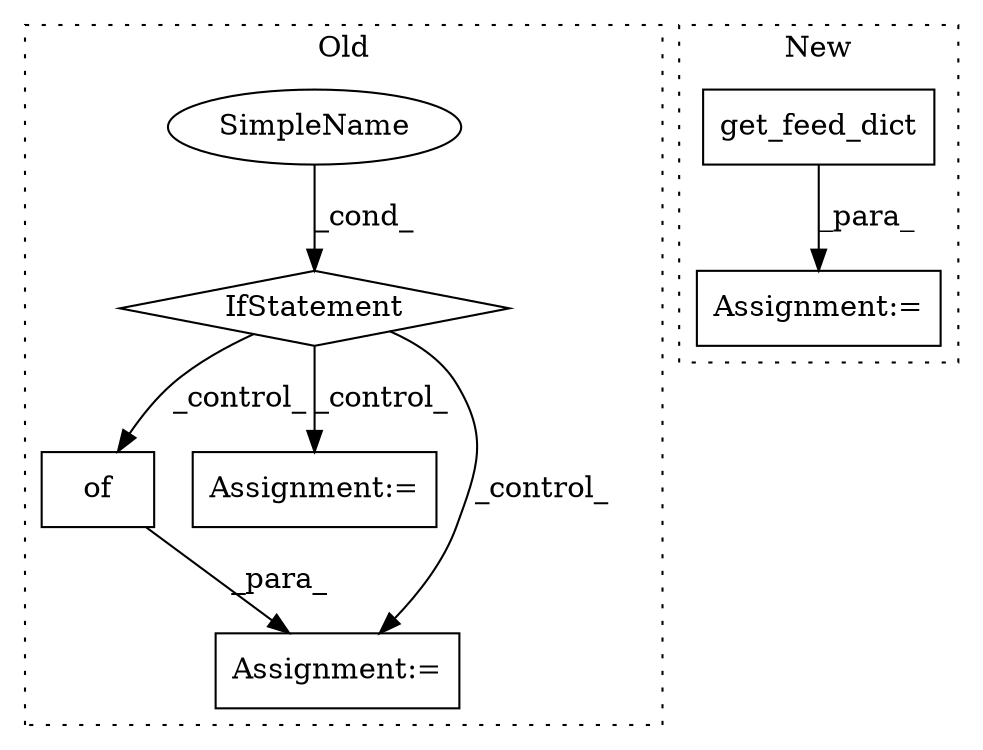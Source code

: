 digraph G {
subgraph cluster0 {
1 [label="of" a="32" s="32028,32084" l="3,1" shape="box"];
3 [label="IfStatement" a="25" s="31895,31906" l="4,2" shape="diamond"];
4 [label="Assignment:=" a="7" s="32116" l="1" shape="box"];
5 [label="Assignment:=" a="7" s="32023" l="1" shape="box"];
7 [label="SimpleName" a="42" s="31899" l="7" shape="ellipse"];
label = "Old";
style="dotted";
}
subgraph cluster1 {
2 [label="get_feed_dict" a="32" s="33489,33518" l="14,1" shape="box"];
6 [label="Assignment:=" a="7" s="33483" l="1" shape="box"];
label = "New";
style="dotted";
}
1 -> 5 [label="_para_"];
2 -> 6 [label="_para_"];
3 -> 1 [label="_control_"];
3 -> 5 [label="_control_"];
3 -> 4 [label="_control_"];
7 -> 3 [label="_cond_"];
}